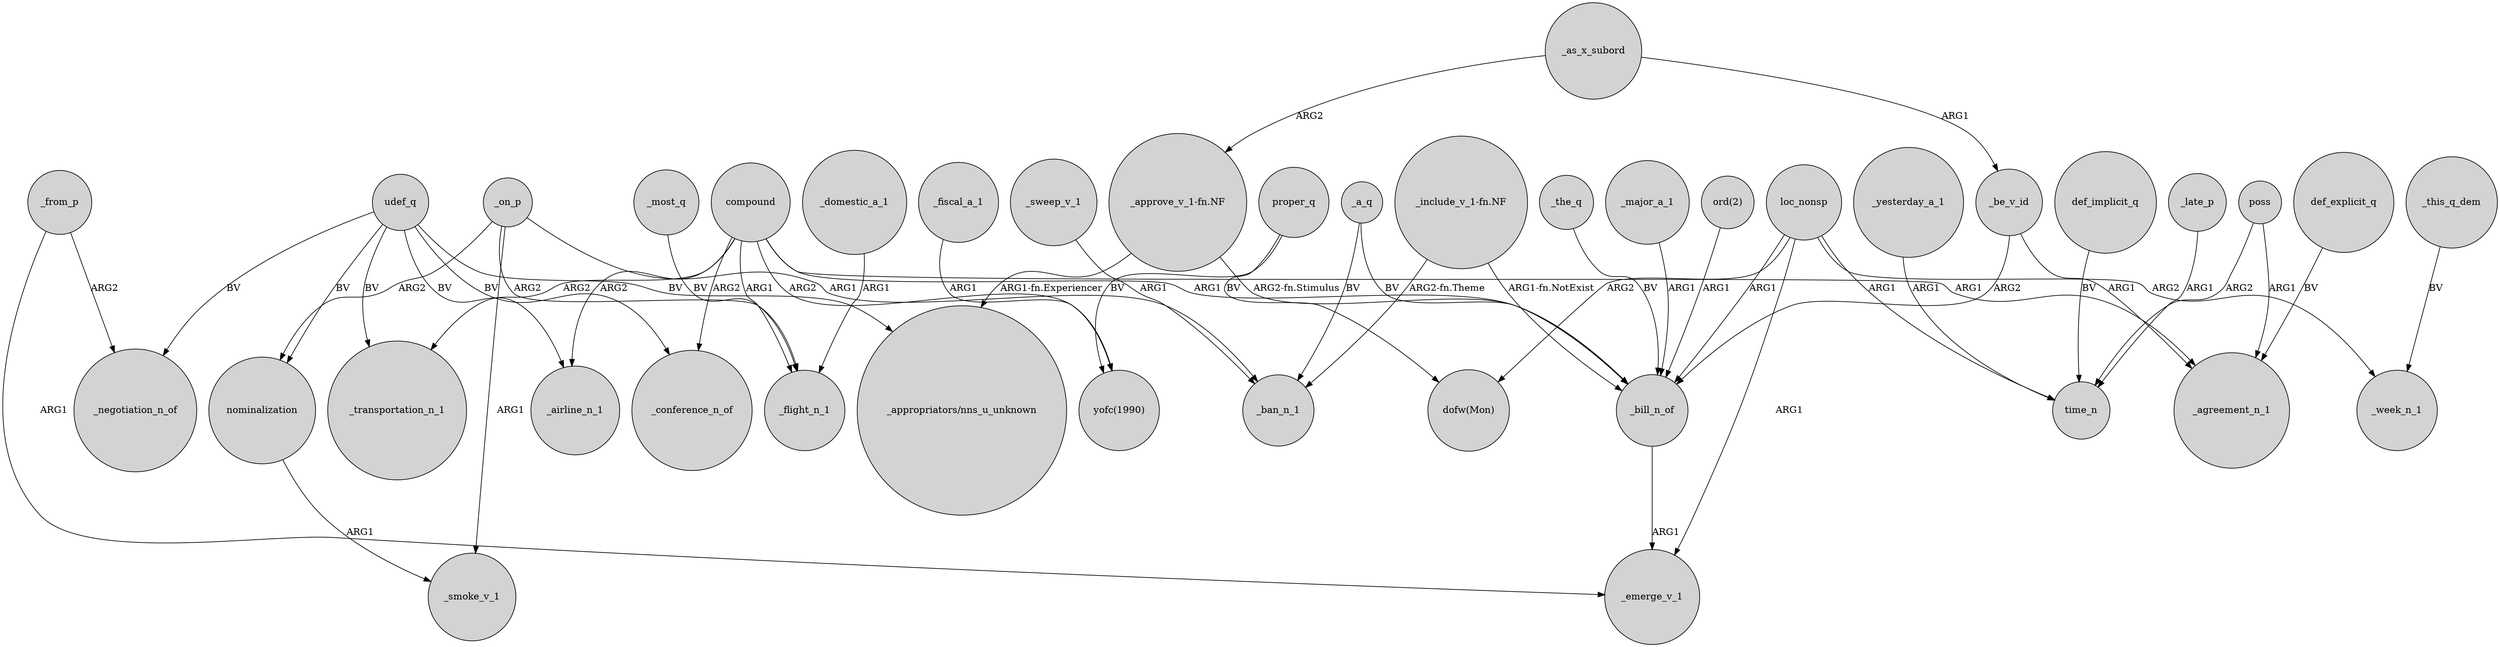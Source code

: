 digraph {
	node [shape=circle style=filled]
	udef_q -> _negotiation_n_of [label=BV]
	_the_q -> _bill_n_of [label=BV]
	_late_p -> time_n [label=ARG1]
	_domestic_a_1 -> _flight_n_1 [label=ARG1]
	_yesterday_a_1 -> time_n [label=ARG1]
	compound -> "yofc(1990)" [label=ARG2]
	_on_p -> _smoke_v_1 [label=ARG1]
	udef_q -> _transportation_n_1 [label=BV]
	compound -> _bill_n_of [label=ARG1]
	_a_q -> _bill_n_of [label=BV]
	_as_x_subord -> _be_v_id [label=ARG1]
	udef_q -> _conference_n_of [label=BV]
	_a_q -> _ban_n_1 [label=BV]
	_on_p -> nominalization [label=ARG2]
	compound -> _conference_n_of [label=ARG2]
	loc_nonsp -> _bill_n_of [label=ARG1]
	compound -> _flight_n_1 [label=ARG1]
	compound -> _transportation_n_1 [label=ARG2]
	"_approve_v_1-fn.NF" -> _bill_n_of [label="ARG2-fn.Stimulus"]
	poss -> time_n [label=ARG2]
	nominalization -> _smoke_v_1 [label=ARG1]
	_from_p -> _negotiation_n_of [label=ARG2]
	_major_a_1 -> _bill_n_of [label=ARG1]
	loc_nonsp -> time_n [label=ARG1]
	_from_p -> _emerge_v_1 [label=ARG1]
	proper_q -> "yofc(1990)" [label=BV]
	_sweep_v_1 -> _ban_n_1 [label=ARG1]
	poss -> _agreement_n_1 [label=ARG1]
	loc_nonsp -> _emerge_v_1 [label=ARG1]
	"ord(2)" -> _bill_n_of [label=ARG1]
	_on_p -> _ban_n_1 [label=ARG1]
	_this_q_dem -> _week_n_1 [label=BV]
	loc_nonsp -> _week_n_1 [label=ARG2]
	def_explicit_q -> _agreement_n_1 [label=BV]
	_on_p -> _flight_n_1 [label=ARG2]
	udef_q -> "_appropriators/nns_u_unknown" [label=BV]
	_be_v_id -> _bill_n_of [label=ARG2]
	proper_q -> "dofw(Mon)" [label=BV]
	compound -> _agreement_n_1 [label=ARG1]
	"_include_v_1-fn.NF" -> _bill_n_of [label="ARG1-fn.NotExist"]
	udef_q -> nominalization [label=BV]
	"_include_v_1-fn.NF" -> _ban_n_1 [label="ARG2-fn.Theme"]
	loc_nonsp -> "dofw(Mon)" [label=ARG2]
	compound -> _airline_n_1 [label=ARG2]
	_most_q -> _flight_n_1 [label=BV]
	udef_q -> _airline_n_1 [label=BV]
	"_approve_v_1-fn.NF" -> "_appropriators/nns_u_unknown" [label="ARG1-fn.Experiencer"]
	_bill_n_of -> _emerge_v_1 [label=ARG1]
	_be_v_id -> _agreement_n_1 [label=ARG1]
	_as_x_subord -> "_approve_v_1-fn.NF" [label=ARG2]
	_fiscal_a_1 -> "yofc(1990)" [label=ARG1]
	def_implicit_q -> time_n [label=BV]
}
